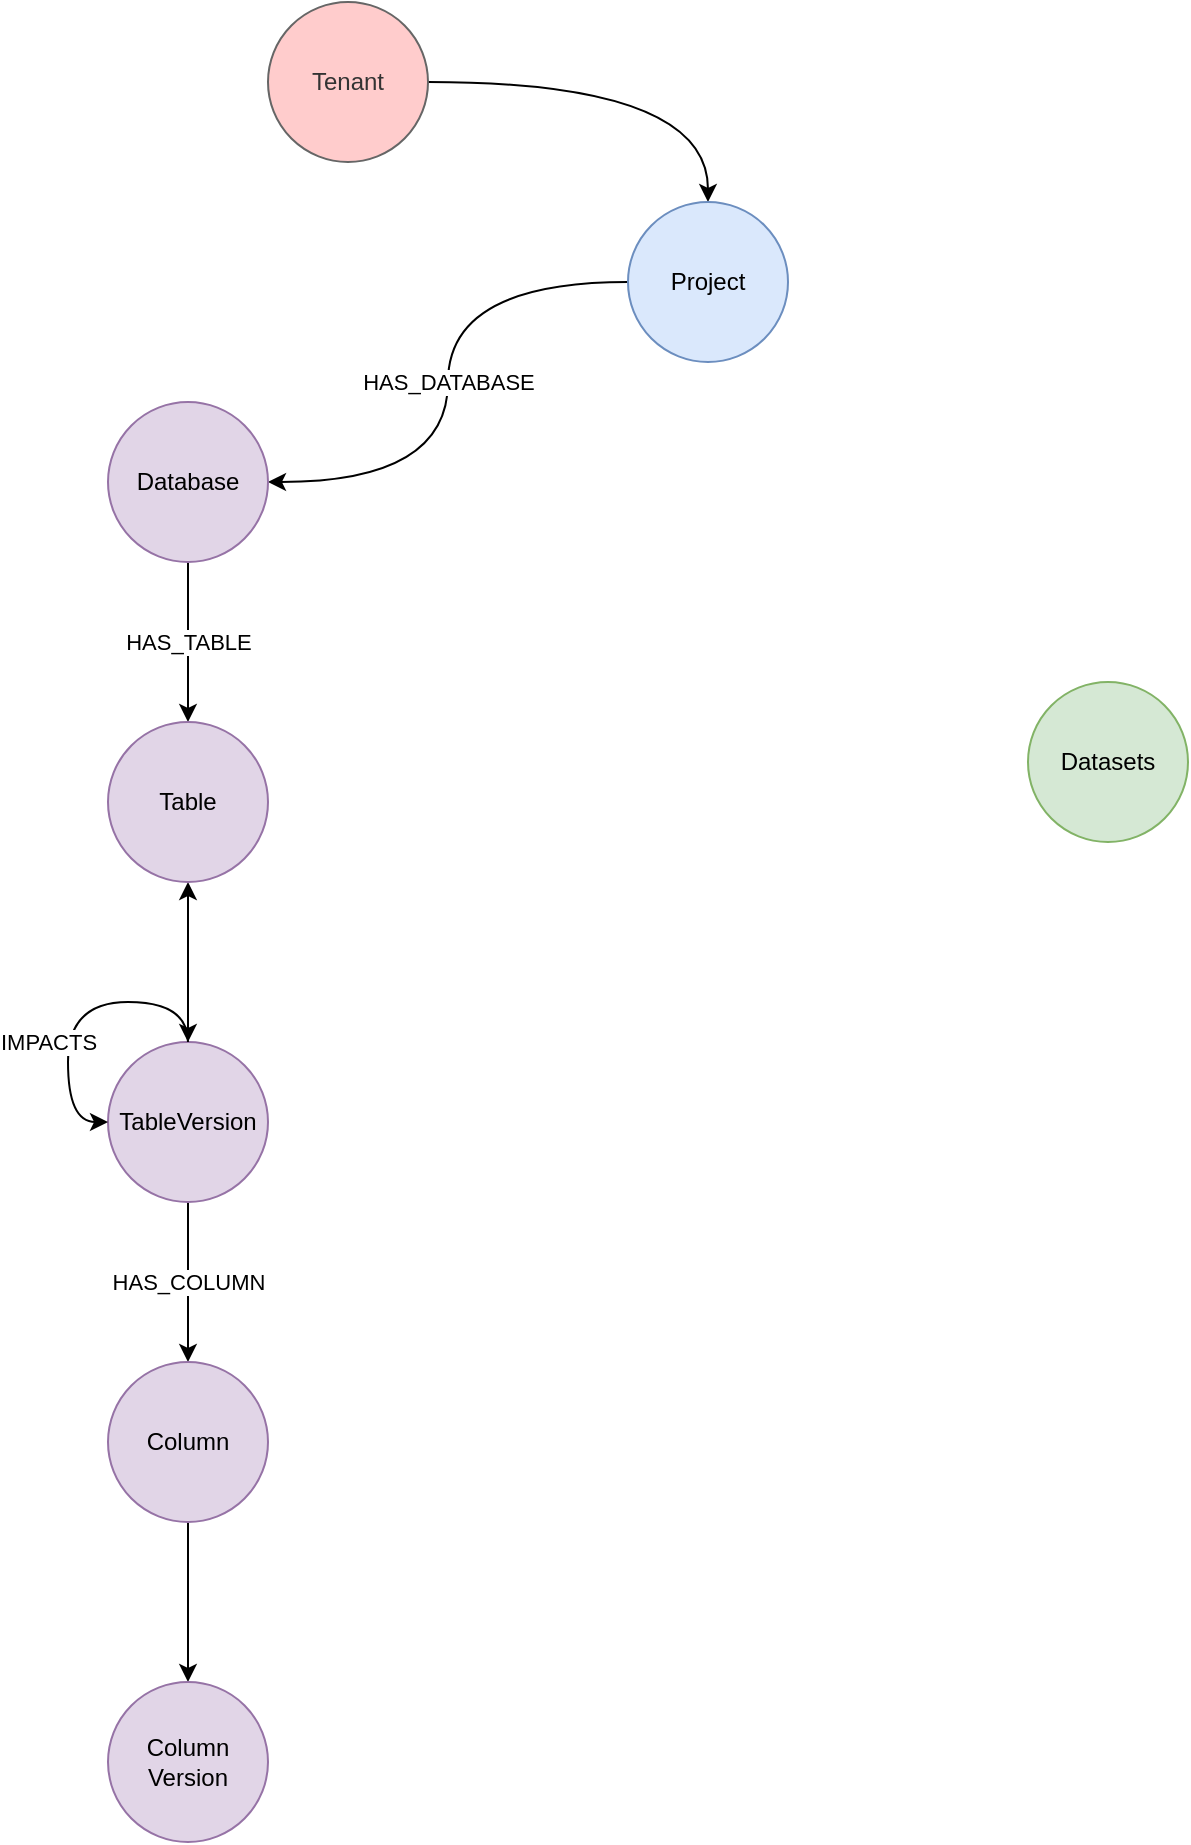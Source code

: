 <mxfile version="14.8.1" type="github">
  <diagram id="lXhSy9EmWtJBbdpwsTO8" name="Page-1">
    <mxGraphModel dx="1422" dy="793" grid="1" gridSize="10" guides="1" tooltips="1" connect="1" arrows="1" fold="1" page="1" pageScale="1" pageWidth="827" pageHeight="1169" math="0" shadow="0">
      <root>
        <mxCell id="0" />
        <mxCell id="1" parent="0" />
        <mxCell id="halDEpFAHqA-Ai63Ll5A-4" style="edgeStyle=orthogonalEdgeStyle;rounded=0;orthogonalLoop=1;jettySize=auto;html=1;exitX=1;exitY=0.5;exitDx=0;exitDy=0;entryX=0.5;entryY=0;entryDx=0;entryDy=0;curved=1;" edge="1" parent="1" source="halDEpFAHqA-Ai63Ll5A-1" target="halDEpFAHqA-Ai63Ll5A-3">
          <mxGeometry relative="1" as="geometry" />
        </mxCell>
        <mxCell id="halDEpFAHqA-Ai63Ll5A-1" value="Tenant" style="ellipse;whiteSpace=wrap;html=1;aspect=fixed;strokeColor=#666666;fontColor=#333333;fillColor=#FFCCCC;" vertex="1" parent="1">
          <mxGeometry x="200" y="80" width="80" height="80" as="geometry" />
        </mxCell>
        <mxCell id="halDEpFAHqA-Ai63Ll5A-7" value="HAS_DATABASE" style="edgeStyle=orthogonalEdgeStyle;curved=1;rounded=0;orthogonalLoop=1;jettySize=auto;html=1;exitX=0;exitY=0.5;exitDx=0;exitDy=0;entryX=1;entryY=0.5;entryDx=0;entryDy=0;" edge="1" parent="1" source="halDEpFAHqA-Ai63Ll5A-3" target="halDEpFAHqA-Ai63Ll5A-6">
          <mxGeometry relative="1" as="geometry" />
        </mxCell>
        <mxCell id="halDEpFAHqA-Ai63Ll5A-3" value="Project" style="ellipse;whiteSpace=wrap;html=1;aspect=fixed;fillColor=#dae8fc;strokeColor=#6c8ebf;" vertex="1" parent="1">
          <mxGeometry x="380" y="180" width="80" height="80" as="geometry" />
        </mxCell>
        <mxCell id="halDEpFAHqA-Ai63Ll5A-5" value="Datasets" style="ellipse;whiteSpace=wrap;html=1;aspect=fixed;fillColor=#d5e8d4;strokeColor=#82b366;" vertex="1" parent="1">
          <mxGeometry x="580" y="420" width="80" height="80" as="geometry" />
        </mxCell>
        <mxCell id="halDEpFAHqA-Ai63Ll5A-10" value="HAS_TABLE" style="edgeStyle=orthogonalEdgeStyle;curved=1;rounded=0;orthogonalLoop=1;jettySize=auto;html=1;exitX=0.5;exitY=1;exitDx=0;exitDy=0;entryX=0.5;entryY=0;entryDx=0;entryDy=0;" edge="1" parent="1" source="halDEpFAHqA-Ai63Ll5A-6" target="halDEpFAHqA-Ai63Ll5A-9">
          <mxGeometry relative="1" as="geometry" />
        </mxCell>
        <mxCell id="halDEpFAHqA-Ai63Ll5A-6" value="Database" style="ellipse;whiteSpace=wrap;html=1;aspect=fixed;fillColor=#e1d5e7;strokeColor=#9673a6;" vertex="1" parent="1">
          <mxGeometry x="120" y="280" width="80" height="80" as="geometry" />
        </mxCell>
        <mxCell id="halDEpFAHqA-Ai63Ll5A-12" style="edgeStyle=orthogonalEdgeStyle;curved=1;rounded=0;orthogonalLoop=1;jettySize=auto;html=1;exitX=0.5;exitY=1;exitDx=0;exitDy=0;entryX=0.5;entryY=0;entryDx=0;entryDy=0;startArrow=classic;startFill=1;" edge="1" parent="1" source="halDEpFAHqA-Ai63Ll5A-9" target="halDEpFAHqA-Ai63Ll5A-11">
          <mxGeometry relative="1" as="geometry" />
        </mxCell>
        <mxCell id="halDEpFAHqA-Ai63Ll5A-9" value="Table" style="ellipse;whiteSpace=wrap;html=1;aspect=fixed;fillColor=#e1d5e7;strokeColor=#9673a6;" vertex="1" parent="1">
          <mxGeometry x="120" y="440" width="80" height="80" as="geometry" />
        </mxCell>
        <mxCell id="halDEpFAHqA-Ai63Ll5A-14" value="HAS_COLUMN" style="edgeStyle=orthogonalEdgeStyle;curved=1;rounded=0;orthogonalLoop=1;jettySize=auto;html=1;exitX=0.5;exitY=1;exitDx=0;exitDy=0;entryX=0.5;entryY=0;entryDx=0;entryDy=0;" edge="1" parent="1" source="halDEpFAHqA-Ai63Ll5A-11" target="halDEpFAHqA-Ai63Ll5A-13">
          <mxGeometry relative="1" as="geometry" />
        </mxCell>
        <mxCell id="halDEpFAHqA-Ai63Ll5A-11" value="TableVersion" style="ellipse;whiteSpace=wrap;html=1;aspect=fixed;fillColor=#e1d5e7;strokeColor=#9673a6;" vertex="1" parent="1">
          <mxGeometry x="120" y="600" width="80" height="80" as="geometry" />
        </mxCell>
        <mxCell id="halDEpFAHqA-Ai63Ll5A-16" style="edgeStyle=orthogonalEdgeStyle;curved=1;rounded=0;orthogonalLoop=1;jettySize=auto;html=1;exitX=0.5;exitY=1;exitDx=0;exitDy=0;entryX=0.5;entryY=0;entryDx=0;entryDy=0;" edge="1" parent="1" source="halDEpFAHqA-Ai63Ll5A-13" target="halDEpFAHqA-Ai63Ll5A-15">
          <mxGeometry relative="1" as="geometry" />
        </mxCell>
        <mxCell id="halDEpFAHqA-Ai63Ll5A-13" value="Column" style="ellipse;whiteSpace=wrap;html=1;aspect=fixed;fillColor=#e1d5e7;strokeColor=#9673a6;" vertex="1" parent="1">
          <mxGeometry x="120" y="760" width="80" height="80" as="geometry" />
        </mxCell>
        <mxCell id="halDEpFAHqA-Ai63Ll5A-15" value="&lt;div&gt;Column&lt;/div&gt;&lt;div&gt;Version&lt;/div&gt;" style="ellipse;whiteSpace=wrap;html=1;aspect=fixed;fillColor=#e1d5e7;strokeColor=#9673a6;" vertex="1" parent="1">
          <mxGeometry x="120" y="920" width="80" height="80" as="geometry" />
        </mxCell>
        <mxCell id="halDEpFAHqA-Ai63Ll5A-17" value="IMPACTS" style="edgeStyle=orthogonalEdgeStyle;curved=1;rounded=0;orthogonalLoop=1;jettySize=auto;html=1;exitX=0.5;exitY=0;exitDx=0;exitDy=0;entryX=0;entryY=0.5;entryDx=0;entryDy=0;" edge="1" parent="1" source="halDEpFAHqA-Ai63Ll5A-11" target="halDEpFAHqA-Ai63Ll5A-11">
          <mxGeometry x="0.25" y="-10" relative="1" as="geometry">
            <Array as="points">
              <mxPoint x="160" y="580" />
              <mxPoint x="100" y="580" />
              <mxPoint x="100" y="640" />
            </Array>
            <mxPoint as="offset" />
          </mxGeometry>
        </mxCell>
      </root>
    </mxGraphModel>
  </diagram>
</mxfile>
